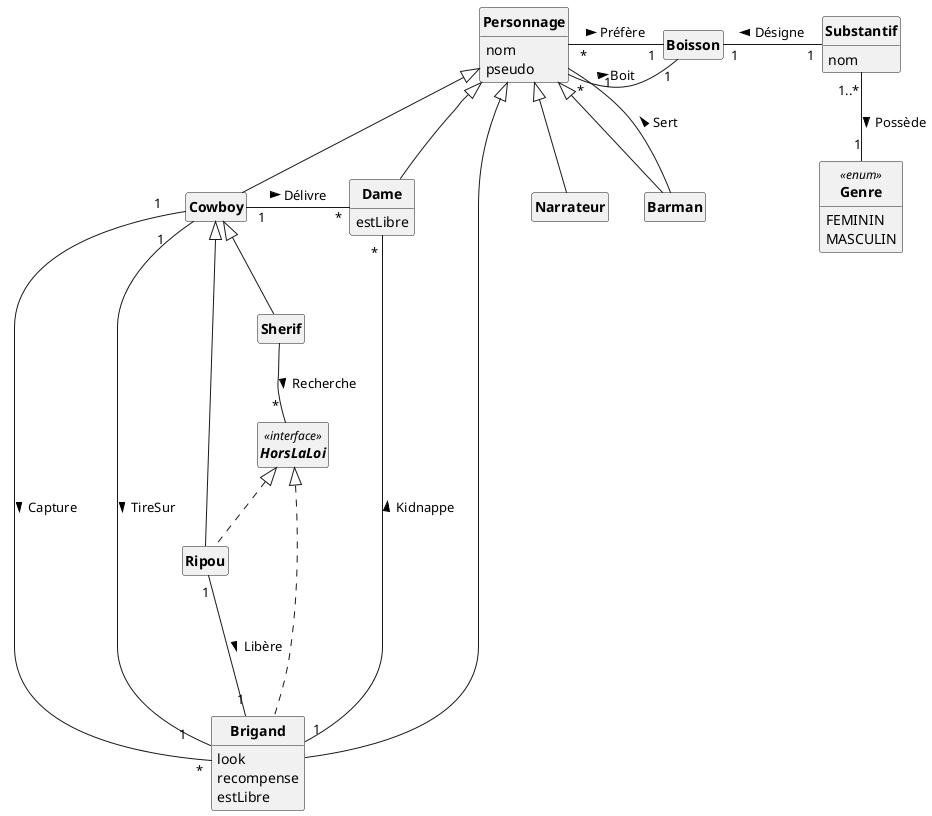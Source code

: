 @startuml
'https://plantuml.com/class-diagram
skinparam classAttributeIconSize 0
skinparam classFontStyle Bold
skinparam style strictuml
hide empty members

class Personnage
{
    nom
    pseudo
}

class Dame extends Personnage
{
    estLibre
}

class Brigand extends Personnage implements HorsLaLoi
{
    look
    recompense
    estLibre
}

class Cowboy extends Personnage
class Narrateur extends Personnage
class Ripou extends Cowboy implements HorsLaLoi

class Boisson
{
}

class Substantif
{
    nom
}

enum Genre <<enum>>
{
    FEMININ
    MASCULIN
}

interface HorsLaLoi <<interface>>

Personnage " *\t" - "\t1" Boisson : Préfère >
Personnage "*" - "1" Boisson : \nBoit >
Boisson "1\t" - "\t1" Substantif : Désigne <
Substantif "1..*" -- "1" Genre : Possède >

Cowboy " 1\t" - "\t*" Dame : Délivre >
Dame "\t*" -- "1" Brigand : Kidnappe <
Cowboy " 1\t" -- "\t*" Brigand : Capture >
Cowboy " 1\t" -- " 1\t" Brigand : TireSur >

Ripou "1" --- "1" Brigand : Libère >


'Ex2.1'

class Sherif extends Cowboy

class Sherif {

}

Sherif  -- "\t*" HorsLaLoi : Recherche >

'Ex3.1'

class Barman extends Personnage

class Barman {

}

Barman -- "\t1" Personnage : Sert >

@enduml

